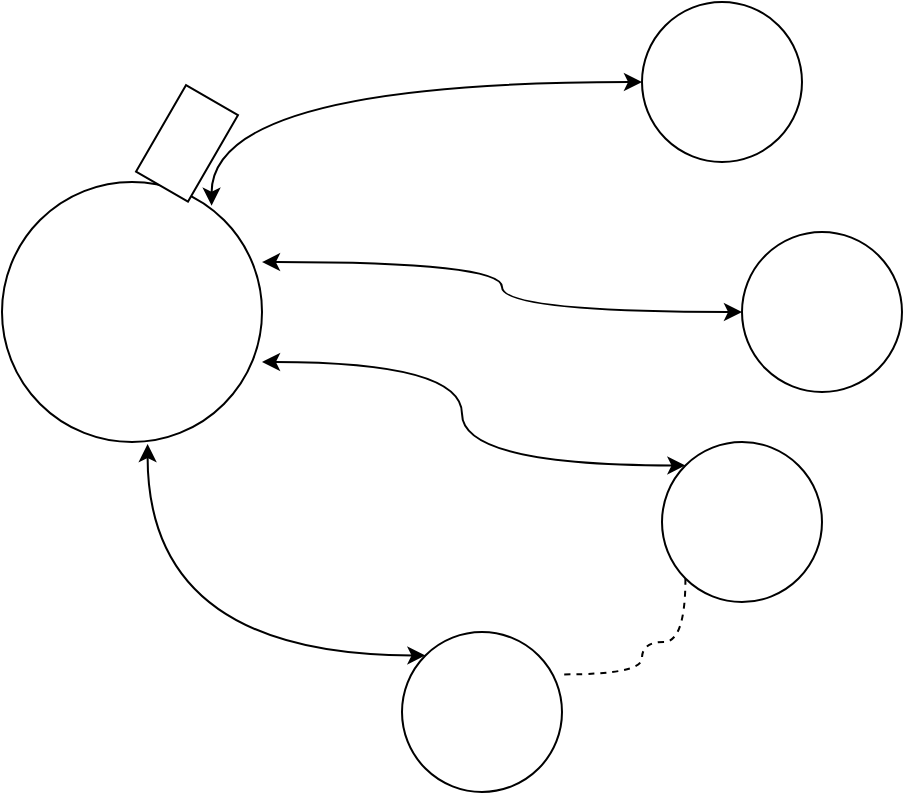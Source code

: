 <mxfile version="16.6.1" type="device"><diagram id="BpXR6wbVgmJFZDlkg3ec" name="Page-1"><mxGraphModel dx="1038" dy="571" grid="1" gridSize="10" guides="1" tooltips="1" connect="1" arrows="1" fold="1" page="1" pageScale="1" pageWidth="827" pageHeight="1169" math="0" shadow="0"><root><mxCell id="0"/><mxCell id="1" parent="0"/><mxCell id="evcBx7ejYfndI8mPOF12-2" value="" style="ellipse;whiteSpace=wrap;html=1;aspect=fixed;" vertex="1" parent="1"><mxGeometry x="170" y="320" width="130" height="130" as="geometry"/></mxCell><mxCell id="evcBx7ejYfndI8mPOF12-7" style="edgeStyle=orthogonalEdgeStyle;rounded=0;orthogonalLoop=1;jettySize=auto;html=1;exitX=0;exitY=0.5;exitDx=0;exitDy=0;entryX=0.806;entryY=0.091;entryDx=0;entryDy=0;entryPerimeter=0;curved=1;startArrow=classic;startFill=1;" edge="1" parent="1" source="evcBx7ejYfndI8mPOF12-3" target="evcBx7ejYfndI8mPOF12-2"><mxGeometry relative="1" as="geometry"/></mxCell><mxCell id="evcBx7ejYfndI8mPOF12-3" value="" style="ellipse;whiteSpace=wrap;html=1;aspect=fixed;" vertex="1" parent="1"><mxGeometry x="490" y="230" width="80" height="80" as="geometry"/></mxCell><mxCell id="evcBx7ejYfndI8mPOF12-9" style="edgeStyle=orthogonalEdgeStyle;curved=1;rounded=0;orthogonalLoop=1;jettySize=auto;html=1;exitX=0;exitY=0.5;exitDx=0;exitDy=0;entryX=1;entryY=0.308;entryDx=0;entryDy=0;entryPerimeter=0;startArrow=classic;startFill=1;" edge="1" parent="1" source="evcBx7ejYfndI8mPOF12-4" target="evcBx7ejYfndI8mPOF12-2"><mxGeometry relative="1" as="geometry"/></mxCell><mxCell id="evcBx7ejYfndI8mPOF12-4" value="" style="ellipse;whiteSpace=wrap;html=1;aspect=fixed;" vertex="1" parent="1"><mxGeometry x="540" y="345" width="80" height="80" as="geometry"/></mxCell><mxCell id="evcBx7ejYfndI8mPOF12-10" style="edgeStyle=orthogonalEdgeStyle;curved=1;rounded=0;orthogonalLoop=1;jettySize=auto;html=1;exitX=0;exitY=0;exitDx=0;exitDy=0;entryX=1;entryY=0.692;entryDx=0;entryDy=0;entryPerimeter=0;startArrow=classic;startFill=1;" edge="1" parent="1" source="evcBx7ejYfndI8mPOF12-5" target="evcBx7ejYfndI8mPOF12-2"><mxGeometry relative="1" as="geometry"/></mxCell><mxCell id="evcBx7ejYfndI8mPOF12-12" style="edgeStyle=orthogonalEdgeStyle;rounded=0;orthogonalLoop=1;jettySize=auto;html=1;exitX=0;exitY=1;exitDx=0;exitDy=0;entryX=1.01;entryY=0.265;entryDx=0;entryDy=0;entryPerimeter=0;startArrow=none;startFill=0;curved=1;dashed=1;endArrow=none;endFill=0;" edge="1" parent="1" source="evcBx7ejYfndI8mPOF12-5" target="evcBx7ejYfndI8mPOF12-6"><mxGeometry relative="1" as="geometry"><Array as="points"><mxPoint x="512" y="550"/><mxPoint x="490" y="550"/><mxPoint x="490" y="566"/></Array></mxGeometry></mxCell><mxCell id="evcBx7ejYfndI8mPOF12-5" value="" style="ellipse;whiteSpace=wrap;html=1;aspect=fixed;" vertex="1" parent="1"><mxGeometry x="500" y="450" width="80" height="80" as="geometry"/></mxCell><mxCell id="evcBx7ejYfndI8mPOF12-11" style="edgeStyle=orthogonalEdgeStyle;curved=1;rounded=0;orthogonalLoop=1;jettySize=auto;html=1;exitX=0;exitY=0;exitDx=0;exitDy=0;entryX=0.56;entryY=1.008;entryDx=0;entryDy=0;entryPerimeter=0;startArrow=classic;startFill=1;" edge="1" parent="1" source="evcBx7ejYfndI8mPOF12-6" target="evcBx7ejYfndI8mPOF12-2"><mxGeometry relative="1" as="geometry"/></mxCell><mxCell id="evcBx7ejYfndI8mPOF12-6" value="" style="ellipse;whiteSpace=wrap;html=1;aspect=fixed;" vertex="1" parent="1"><mxGeometry x="370" y="545" width="80" height="80" as="geometry"/></mxCell><mxCell id="evcBx7ejYfndI8mPOF12-13" value="" style="rounded=0;whiteSpace=wrap;html=1;rotation=-60;" vertex="1" parent="1"><mxGeometry x="237.5" y="285.67" width="50" height="30" as="geometry"/></mxCell></root></mxGraphModel></diagram></mxfile>